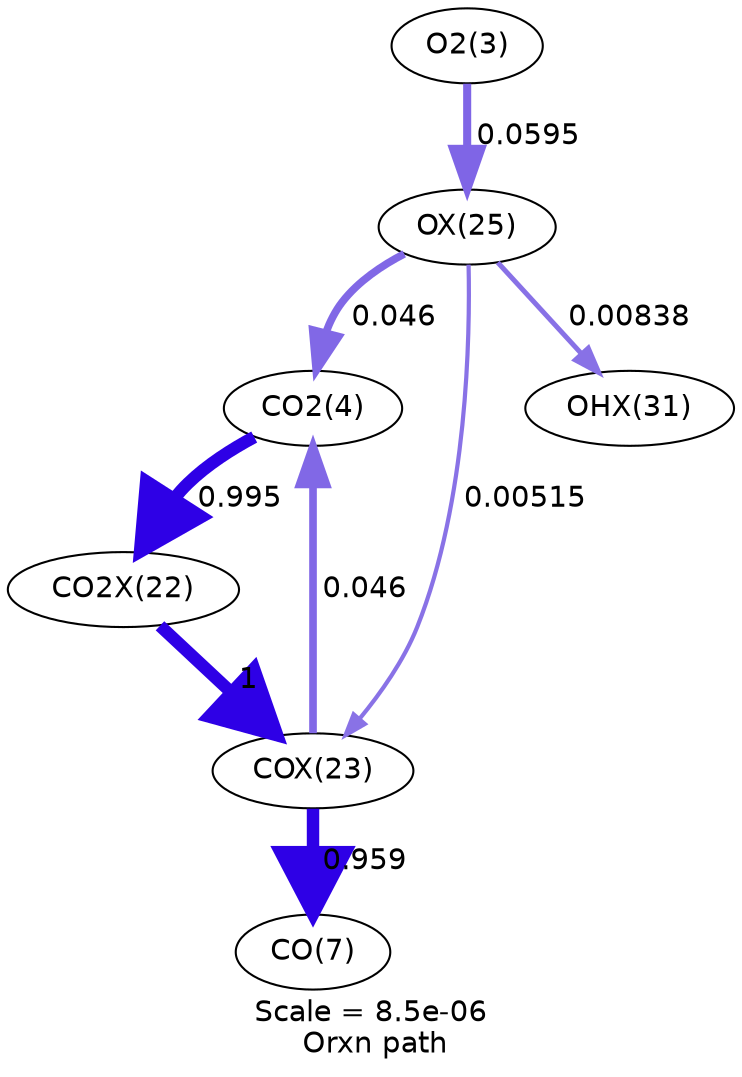 digraph reaction_paths {
center=1;
s25 -> s2[fontname="Helvetica", penwidth=6, arrowsize=3, color="0.7, 1.5, 0.9"
, label=" 0.995"];
s3 -> s25[fontname="Helvetica", penwidth=3.68, arrowsize=1.84, color="0.7, 0.546, 0.9"
, label=" 0.046"];
s5 -> s25[fontname="Helvetica", penwidth=3.68, arrowsize=1.84, color="0.7, 0.546, 0.9"
, label=" 0.046"];
s2 -> s3[fontname="Helvetica", penwidth=6, arrowsize=3, color="0.7, 1.5, 0.9"
, label=" 1"];
s3 -> s28[fontname="Helvetica", penwidth=5.97, arrowsize=2.98, color="0.7, 1.46, 0.9"
, label=" 0.959"];
s5 -> s3[fontname="Helvetica", penwidth=2.02, arrowsize=1.01, color="0.7, 0.505, 0.9"
, label=" 0.00515"];
s24 -> s5[fontname="Helvetica", penwidth=3.87, arrowsize=1.94, color="0.7, 0.56, 0.9"
, label=" 0.0595"];
s5 -> s11[fontname="Helvetica", penwidth=2.39, arrowsize=1.2, color="0.7, 0.508, 0.9"
, label=" 0.00838"];
s2 [ fontname="Helvetica", label="CO2X(22)"];
s3 [ fontname="Helvetica", label="COX(23)"];
s5 [ fontname="Helvetica", label="OX(25)"];
s11 [ fontname="Helvetica", label="OHX(31)"];
s24 [ fontname="Helvetica", label="O2(3)"];
s25 [ fontname="Helvetica", label="CO2(4)"];
s28 [ fontname="Helvetica", label="CO(7)"];
 label = "Scale = 8.5e-06\l Orxn path";
 fontname = "Helvetica";
}
